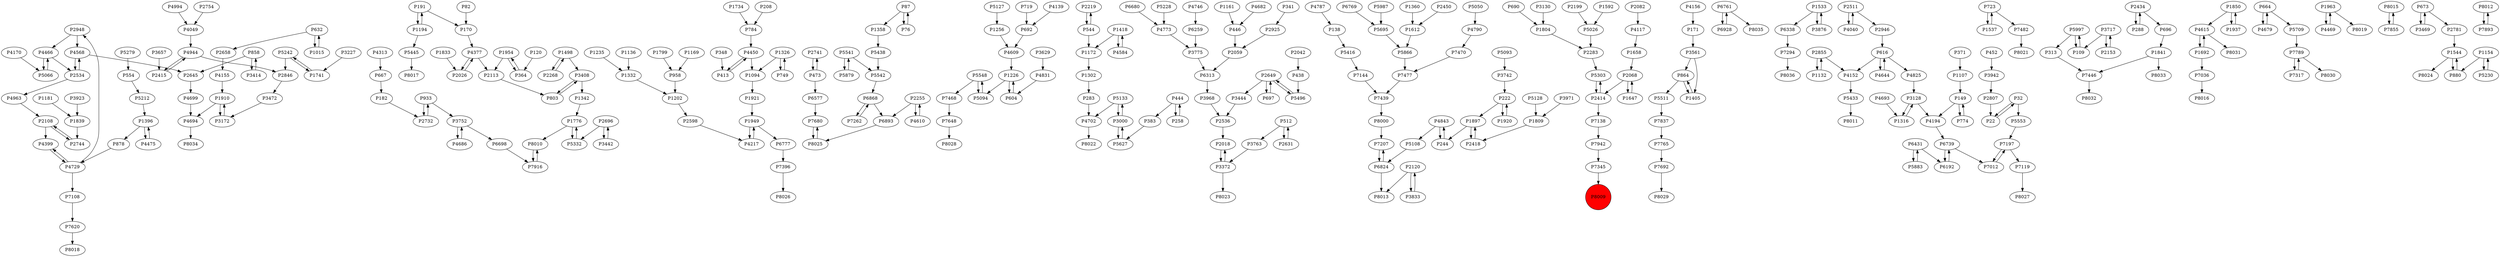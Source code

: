 digraph {
	P2948 -> P4568
	P1498 -> P3408
	P1921 -> P1949
	P2741 -> P473
	P7648 -> P8028
	P2219 -> P544
	P667 -> P182
	P2696 -> P3442
	P6680 -> P4773
	P5133 -> P4702
	P2108 -> P2744
	P4787 -> P138
	P3130 -> P1804
	P6824 -> P7207
	P864 -> P5511
	P6769 -> P5695
	P6868 -> P6893
	P604 -> P1226
	P4702 -> P8022
	P383 -> P5627
	P3968 -> P2536
	P6761 -> P6928
	P1533 -> P6338
	P4399 -> P4729
	P7197 -> P7119
	P6868 -> P7262
	P5548 -> P5094
	P138 -> P5416
	P1804 -> P2283
	P5879 -> P5541
	P4825 -> P3128
	P2534 -> P4963
	P1342 -> P1776
	P1358 -> P5438
	P723 -> P1537
	P2059 -> P6313
	P4729 -> P4399
	P191 -> P170
	P4377 -> P2113
	P3408 -> P1342
	P364 -> P1954
	P2108 -> P4399
	P5627 -> P3000
	P473 -> P2741
	P5997 -> P109
	P2846 -> P3472
	P4944 -> P2415
	P5133 -> P3000
	P2018 -> P3372
	P6313 -> P3968
	P1850 -> P4615
	P7207 -> P6824
	P1937 -> P1850
	P4117 -> P1658
	P5709 -> P7789
	P1897 -> P2418
	P7916 -> P8010
	P1235 -> P1332
	P6431 -> P5883
	P6928 -> P6761
	P632 -> P2658
	P1963 -> P4469
	P5695 -> P5866
	P696 -> P1841
	P4994 -> P4049
	P5433 -> P8011
	P2649 -> P3444
	P8015 -> P7855
	P4217 -> P1949
	P1897 -> P244
	P2744 -> P2108
	P3372 -> P2018
	P1658 -> P2068
	P1910 -> P3172
	P87 -> P1358
	P32 -> P22
	P3414 -> P858
	P2536 -> P2018
	P697 -> P2649
	P2511 -> P4040
	P1734 -> P784
	P7482 -> P8021
	P1256 -> P4609
	P1360 -> P1612
	P2414 -> P7138
	P3657 -> P2415
	P2026 -> P4377
	P1776 -> P5332
	P208 -> P784
	P149 -> P774
	P4152 -> P5433
	P2649 -> P697
	P723 -> P7482
	P32 -> P5553
	P8010 -> P7916
	P784 -> P4450
	P2268 -> P1498
	P1544 -> P880
	P5303 -> P2414
	P4693 -> P1316
	P4644 -> P616
	P191 -> P1194
	P1154 -> P880
	P2649 -> P5496
	P1396 -> P4475
	P3000 -> P5133
	P2631 -> P512
	P1316 -> P3128
	P858 -> P3414
	P7108 -> P7620
	P3717 -> P2153
	P1692 -> P7036
	P4139 -> P692
	P3442 -> P2696
	P313 -> P7446
	P5541 -> P5879
	P413 -> P4450
	P2153 -> P3717
	P1161 -> P446
	P7396 -> P8026
	P7294 -> P8036
	P8012 -> P7893
	P4466 -> P5066
	P438 -> P5496
	P2415 -> P4944
	P5332 -> P1776
	P444 -> P258
	P616 -> P4644
	P4831 -> P604
	P452 -> P3942
	P1132 -> P2855
	P1544 -> P8024
	P1498 -> P2268
	P4843 -> P244
	P4568 -> P2534
	P1418 -> P4584
	P5866 -> P7477
	P7345 -> P8009
	P244 -> P4843
	P4963 -> P2108
	P6577 -> P7680
	P5066 -> P4466
	P2946 -> P616
	P7119 -> P8027
	P4377 -> P2026
	P2855 -> P4152
	P87 -> P76
	P4584 -> P1418
	P5108 -> P6824
	P7837 -> P7765
	P1332 -> P1202
	P4313 -> P667
	P1405 -> P864
	P1194 -> P5445
	P774 -> P149
	P5228 -> P4773
	P2255 -> P6893
	P4729 -> P7108
	P4944 -> P2846
	P5496 -> P2649
	P1154 -> P5230
	P5548 -> P7468
	P3444 -> P2536
	P8000 -> P7207
	P2807 -> P22
	P4610 -> P2255
	P7692 -> P8029
	P3472 -> P3172
	P1094 -> P1921
	P2113 -> P803
	P4773 -> P3775
	P171 -> P3561
	P2645 -> P4699
	P3172 -> P1910
	P1136 -> P1332
	P1107 -> P149
	P616 -> P4152
	P7262 -> P6868
	P7789 -> P7317
	P2754 -> P4049
	P692 -> P4609
	P2511 -> P2946
	P4679 -> P664
	P2042 -> P438
	P1833 -> P2026
	P3128 -> P4194
	P7765 -> P7692
	P288 -> P2434
	P4609 -> P1226
	P958 -> P1202
	P2120 -> P3833
	P371 -> P1107
	P6761 -> P8035
	P7477 -> P7439
	P4475 -> P1396
	P1396 -> P878
	P446 -> P2059
	P5511 -> P7837
	P1920 -> P222
	P5553 -> P7197
	P1226 -> P5094
	P512 -> P2631
	P2283 -> P5303
	P1954 -> P2113
	P6739 -> P6192
	P673 -> P3469
	P7470 -> P7477
	P3833 -> P2120
	P1202 -> P2598
	P512 -> P3763
	P3752 -> P4686
	P4686 -> P3752
	P4040 -> P2511
	P3408 -> P803
	P616 -> P4825
	P2450 -> P1612
	P6893 -> P8025
	P348 -> P413
	P5128 -> P1809
	P4694 -> P8034
	P2598 -> P4217
	P7144 -> P7439
	P8025 -> P7680
	P2199 -> P5026
	P3469 -> P673
	P1799 -> P958
	P3971 -> P1809
	P7446 -> P8032
	P5230 -> P1154
	P3372 -> P8023
	P4194 -> P6739
	P1647 -> P2068
	P690 -> P1804
	P5242 -> P1741
	P444 -> P383
	P5127 -> P1256
	P5212 -> P1396
	P864 -> P1405
	P341 -> P2925
	P5279 -> P554
	P5883 -> P6431
	P1015 -> P632
	P1949 -> P6777
	P1326 -> P749
	P473 -> P6577
	P6192 -> P6739
	P933 -> P2732
	P7893 -> P8012
	P3763 -> P3372
	P1326 -> P1094
	P4615 -> P8031
	P3128 -> P1316
	P76 -> P87
	P554 -> P5212
	P5541 -> P5542
	P7036 -> P8016
	P2534 -> P4568
	P7468 -> P7648
	P1226 -> P604
	P1949 -> P4217
	P2120 -> P8013
	P4568 -> P2645
	P5026 -> P2283
	P1809 -> P2418
	P7855 -> P8015
	P3000 -> P5627
	P4790 -> P7470
	P4682 -> P446
	P3923 -> P1839
	P7680 -> P8025
	P3942 -> P2807
	P4450 -> P413
	P6338 -> P7294
	P7620 -> P8018
	P4746 -> P6259
	P878 -> P4729
	P2082 -> P4117
	P6698 -> P7916
	P6777 -> P7396
	P4170 -> P5066
	P2948 -> P4466
	P5445 -> P8017
	P544 -> P2219
	P3742 -> P222
	P1194 -> P191
	P1841 -> P8033
	P3561 -> P1405
	P858 -> P2645
	P4049 -> P4944
	P1169 -> P958
	P5242 -> P2846
	P2781 -> P1544
	P1533 -> P3876
	P880 -> P1544
	P3227 -> P1741
	P4615 -> P1692
	P2068 -> P2414
	P7197 -> P7012
	P2696 -> P5332
	P170 -> P4377
	P222 -> P1897
	P1910 -> P4694
	P5416 -> P7144
	P3775 -> P6313
	P2855 -> P1132
	P5438 -> P5542
	P4466 -> P2534
	P2255 -> P4610
	P5542 -> P6868
	P5093 -> P3742
	P7138 -> P7942
	P3561 -> P864
	P2414 -> P5303
	P1592 -> P5026
	P7942 -> P7345
	P1172 -> P1302
	P749 -> P1326
	P3717 -> P109
	P258 -> P444
	P2732 -> P933
	P4699 -> P4694
	P6259 -> P3775
	P6431 -> P6192
	P5094 -> P5548
	P1954 -> P364
	P2418 -> P1897
	P1741 -> P5242
	P7012 -> P7197
	P149 -> P4194
	P3876 -> P1533
	P6824 -> P8013
	P2068 -> P1647
	P803 -> P3408
	P3629 -> P4831
	P1302 -> P283
	P120 -> P364
	P1692 -> P4615
	P22 -> P32
	P1841 -> P7446
	P2658 -> P4155
	P1776 -> P8010
	P1839 -> P2744
	P2434 -> P696
	P182 -> P2732
	P4450 -> P1094
	P5050 -> P4790
	P7317 -> P7789
	P5997 -> P313
	P719 -> P692
	P4843 -> P5108
	P673 -> P2781
	P5987 -> P5695
	P1418 -> P1172
	P2434 -> P288
	P1537 -> P723
	P664 -> P5709
	P1181 -> P1839
	P1850 -> P1937
	P3752 -> P6698
	P4156 -> P171
	P4729 -> P2948
	P933 -> P3752
	P2925 -> P2059
	P1963 -> P8019
	P6739 -> P7012
	P7439 -> P8000
	P664 -> P4679
	P1612 -> P5866
	P4469 -> P1963
	P82 -> P170
	P7789 -> P8030
	P222 -> P1920
	P283 -> P4702
	P544 -> P1172
	P632 -> P1015
	P4155 -> P1910
	P109 -> P5997
	P8009 [shape=circle]
	P8009 [style=filled]
	P8009 [fillcolor=red]
}